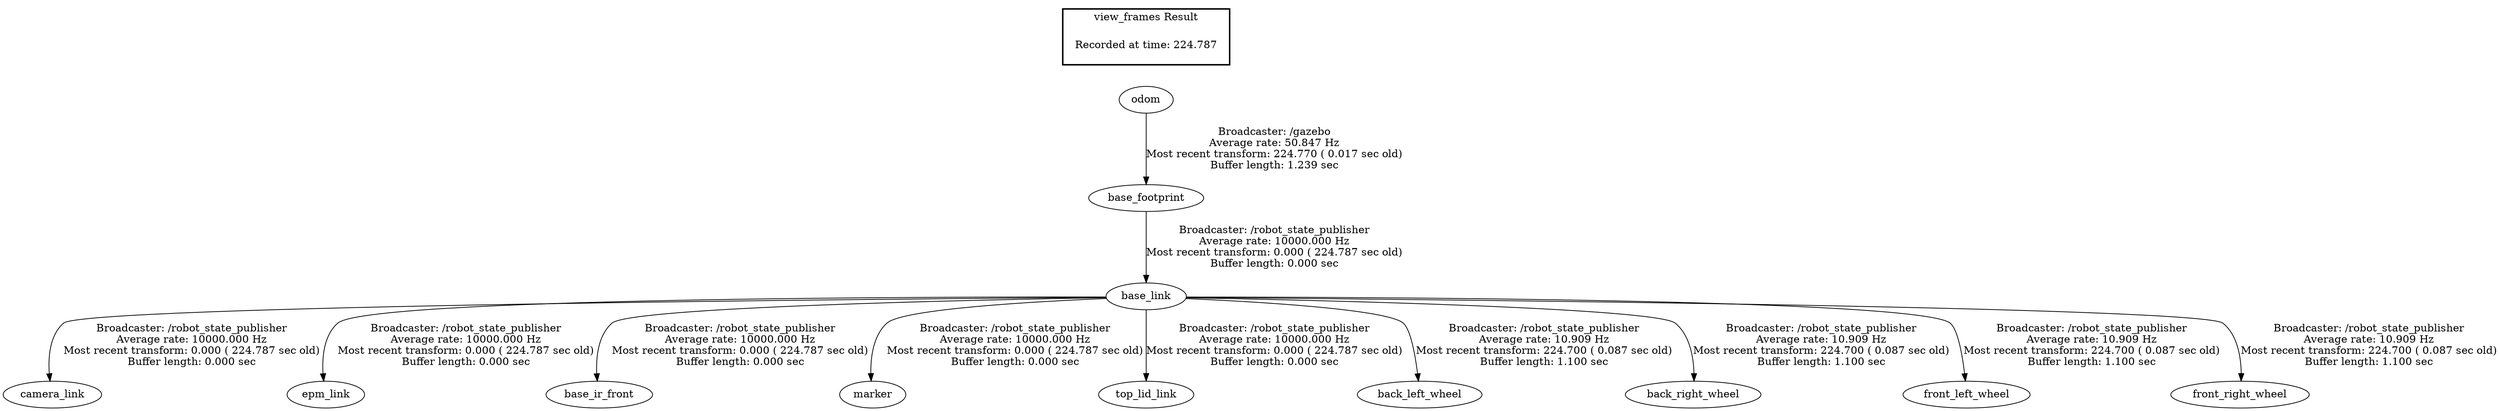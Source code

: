 digraph G {
"odom" -> "base_footprint"[label="Broadcaster: /gazebo\nAverage rate: 50.847 Hz\nMost recent transform: 224.770 ( 0.017 sec old)\nBuffer length: 1.239 sec\n"];
"base_footprint" -> "base_link"[label="Broadcaster: /robot_state_publisher\nAverage rate: 10000.000 Hz\nMost recent transform: 0.000 ( 224.787 sec old)\nBuffer length: 0.000 sec\n"];
"base_link" -> "camera_link"[label="Broadcaster: /robot_state_publisher\nAverage rate: 10000.000 Hz\nMost recent transform: 0.000 ( 224.787 sec old)\nBuffer length: 0.000 sec\n"];
"base_link" -> "epm_link"[label="Broadcaster: /robot_state_publisher\nAverage rate: 10000.000 Hz\nMost recent transform: 0.000 ( 224.787 sec old)\nBuffer length: 0.000 sec\n"];
"base_link" -> "base_ir_front"[label="Broadcaster: /robot_state_publisher\nAverage rate: 10000.000 Hz\nMost recent transform: 0.000 ( 224.787 sec old)\nBuffer length: 0.000 sec\n"];
"base_link" -> "marker"[label="Broadcaster: /robot_state_publisher\nAverage rate: 10000.000 Hz\nMost recent transform: 0.000 ( 224.787 sec old)\nBuffer length: 0.000 sec\n"];
"base_link" -> "top_lid_link"[label="Broadcaster: /robot_state_publisher\nAverage rate: 10000.000 Hz\nMost recent transform: 0.000 ( 224.787 sec old)\nBuffer length: 0.000 sec\n"];
"base_link" -> "back_left_wheel"[label="Broadcaster: /robot_state_publisher\nAverage rate: 10.909 Hz\nMost recent transform: 224.700 ( 0.087 sec old)\nBuffer length: 1.100 sec\n"];
"base_link" -> "back_right_wheel"[label="Broadcaster: /robot_state_publisher\nAverage rate: 10.909 Hz\nMost recent transform: 224.700 ( 0.087 sec old)\nBuffer length: 1.100 sec\n"];
"base_link" -> "front_left_wheel"[label="Broadcaster: /robot_state_publisher\nAverage rate: 10.909 Hz\nMost recent transform: 224.700 ( 0.087 sec old)\nBuffer length: 1.100 sec\n"];
"base_link" -> "front_right_wheel"[label="Broadcaster: /robot_state_publisher\nAverage rate: 10.909 Hz\nMost recent transform: 224.700 ( 0.087 sec old)\nBuffer length: 1.100 sec\n"];
edge [style=invis];
 subgraph cluster_legend { style=bold; color=black; label ="view_frames Result";
"Recorded at time: 224.787"[ shape=plaintext ] ;
 }->"odom";
}